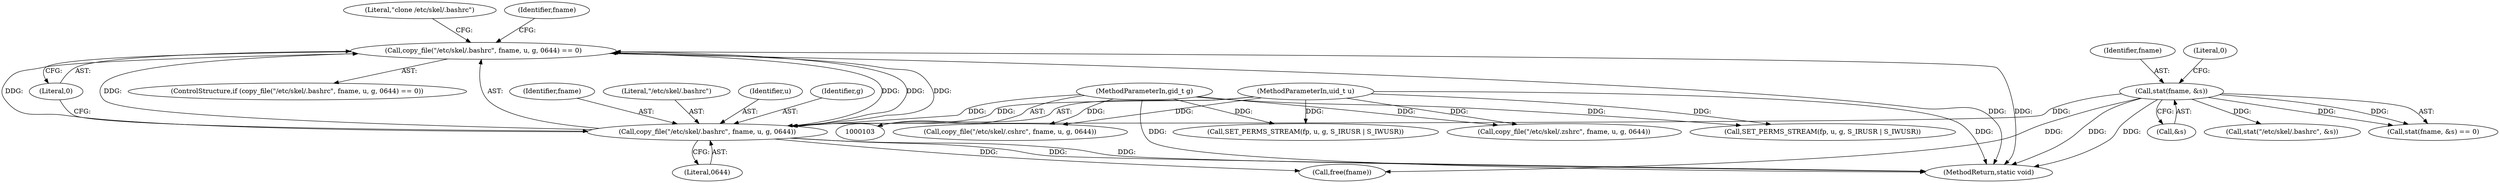 digraph "0_firejail_b8a4ff9775318ca5e679183884a6a63f3da8f863_1@API" {
"1000309" [label="(Call,copy_file(\"/etc/skel/.bashrc\", fname, u, g, 0644) == 0)"];
"1000310" [label="(Call,copy_file(\"/etc/skel/.bashrc\", fname, u, g, 0644))"];
"1000294" [label="(Call,stat(fname, &s))"];
"1000105" [label="(MethodParameterIn,uid_t u)"];
"1000106" [label="(MethodParameterIn,gid_t g)"];
"1000312" [label="(Identifier,fname)"];
"1000308" [label="(ControlStructure,if (copy_file(\"/etc/skel/.bashrc\", fname, u, g, 0644) == 0))"];
"1000106" [label="(MethodParameterIn,gid_t g)"];
"1000302" [label="(Call,stat(\"/etc/skel/.bashrc\", &s))"];
"1000315" [label="(Literal,0644)"];
"1000264" [label="(Call,SET_PERMS_STREAM(fp, u, g, S_IRUSR | S_IWUSR))"];
"1000298" [label="(Literal,0)"];
"1000295" [label="(Identifier,fname)"];
"1000240" [label="(Call,copy_file(\"/etc/skel/.cshrc\", fname, u, g, 0644))"];
"1000311" [label="(Literal,\"/etc/skel/.bashrc\")"];
"1000293" [label="(Call,stat(fname, &s) == 0)"];
"1000319" [label="(Literal,\"clone /etc/skel/.bashrc\")"];
"1000322" [label="(MethodReturn,static void)"];
"1000320" [label="(Call,free(fname))"];
"1000159" [label="(Call,copy_file(\"/etc/skel/.zshrc\", fname, u, g, 0644))"];
"1000294" [label="(Call,stat(fname, &s))"];
"1000310" [label="(Call,copy_file(\"/etc/skel/.bashrc\", fname, u, g, 0644))"];
"1000183" [label="(Call,SET_PERMS_STREAM(fp, u, g, S_IRUSR | S_IWUSR))"];
"1000313" [label="(Identifier,u)"];
"1000321" [label="(Identifier,fname)"];
"1000296" [label="(Call,&s)"];
"1000316" [label="(Literal,0)"];
"1000309" [label="(Call,copy_file(\"/etc/skel/.bashrc\", fname, u, g, 0644) == 0)"];
"1000314" [label="(Identifier,g)"];
"1000105" [label="(MethodParameterIn,uid_t u)"];
"1000309" -> "1000308"  [label="AST: "];
"1000309" -> "1000316"  [label="CFG: "];
"1000310" -> "1000309"  [label="AST: "];
"1000316" -> "1000309"  [label="AST: "];
"1000319" -> "1000309"  [label="CFG: "];
"1000321" -> "1000309"  [label="CFG: "];
"1000309" -> "1000322"  [label="DDG: "];
"1000309" -> "1000322"  [label="DDG: "];
"1000310" -> "1000309"  [label="DDG: "];
"1000310" -> "1000309"  [label="DDG: "];
"1000310" -> "1000309"  [label="DDG: "];
"1000310" -> "1000309"  [label="DDG: "];
"1000310" -> "1000309"  [label="DDG: "];
"1000310" -> "1000315"  [label="CFG: "];
"1000311" -> "1000310"  [label="AST: "];
"1000312" -> "1000310"  [label="AST: "];
"1000313" -> "1000310"  [label="AST: "];
"1000314" -> "1000310"  [label="AST: "];
"1000315" -> "1000310"  [label="AST: "];
"1000316" -> "1000310"  [label="CFG: "];
"1000310" -> "1000322"  [label="DDG: "];
"1000310" -> "1000322"  [label="DDG: "];
"1000294" -> "1000310"  [label="DDG: "];
"1000105" -> "1000310"  [label="DDG: "];
"1000106" -> "1000310"  [label="DDG: "];
"1000310" -> "1000320"  [label="DDG: "];
"1000294" -> "1000293"  [label="AST: "];
"1000294" -> "1000296"  [label="CFG: "];
"1000295" -> "1000294"  [label="AST: "];
"1000296" -> "1000294"  [label="AST: "];
"1000298" -> "1000294"  [label="CFG: "];
"1000294" -> "1000322"  [label="DDG: "];
"1000294" -> "1000322"  [label="DDG: "];
"1000294" -> "1000293"  [label="DDG: "];
"1000294" -> "1000293"  [label="DDG: "];
"1000294" -> "1000302"  [label="DDG: "];
"1000294" -> "1000320"  [label="DDG: "];
"1000105" -> "1000103"  [label="AST: "];
"1000105" -> "1000322"  [label="DDG: "];
"1000105" -> "1000159"  [label="DDG: "];
"1000105" -> "1000183"  [label="DDG: "];
"1000105" -> "1000240"  [label="DDG: "];
"1000105" -> "1000264"  [label="DDG: "];
"1000106" -> "1000103"  [label="AST: "];
"1000106" -> "1000322"  [label="DDG: "];
"1000106" -> "1000159"  [label="DDG: "];
"1000106" -> "1000183"  [label="DDG: "];
"1000106" -> "1000240"  [label="DDG: "];
"1000106" -> "1000264"  [label="DDG: "];
}
